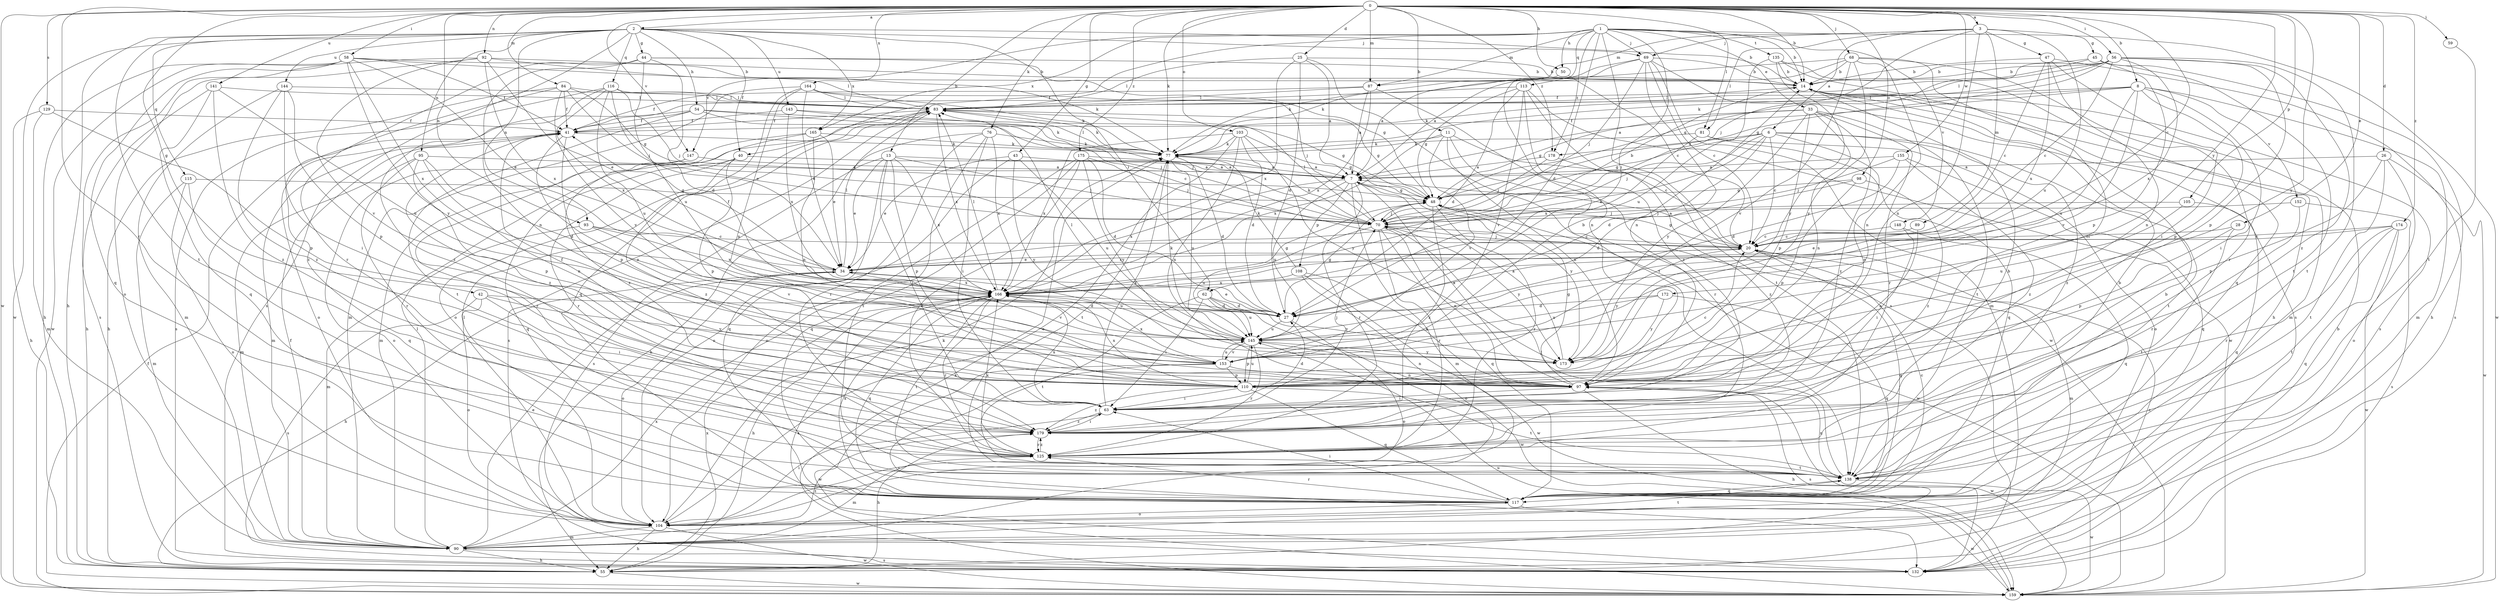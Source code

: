 strict digraph  {
0;
1;
2;
3;
6;
7;
8;
11;
13;
14;
20;
25;
26;
27;
28;
33;
34;
40;
41;
42;
43;
44;
45;
47;
48;
50;
54;
55;
56;
58;
59;
62;
63;
68;
69;
70;
76;
77;
81;
83;
84;
87;
89;
90;
92;
93;
95;
97;
98;
103;
104;
105;
108;
110;
113;
115;
116;
117;
125;
129;
132;
135;
138;
141;
143;
144;
145;
147;
148;
152;
153;
155;
159;
164;
165;
166;
172;
173;
174;
175;
178;
179;
0 -> 2  [label=a];
0 -> 3  [label=a];
0 -> 8  [label=b];
0 -> 11  [label=b];
0 -> 13  [label=b];
0 -> 14  [label=b];
0 -> 20  [label=c];
0 -> 25  [label=d];
0 -> 26  [label=d];
0 -> 28  [label=e];
0 -> 42  [label=g];
0 -> 43  [label=g];
0 -> 50  [label=h];
0 -> 56  [label=i];
0 -> 58  [label=i];
0 -> 59  [label=i];
0 -> 68  [label=j];
0 -> 76  [label=k];
0 -> 77  [label=k];
0 -> 81  [label=l];
0 -> 84  [label=m];
0 -> 87  [label=m];
0 -> 92  [label=n];
0 -> 93  [label=n];
0 -> 98  [label=o];
0 -> 103  [label=o];
0 -> 105  [label=p];
0 -> 125  [label=r];
0 -> 129  [label=s];
0 -> 141  [label=u];
0 -> 147  [label=v];
0 -> 155  [label=w];
0 -> 159  [label=w];
0 -> 164  [label=x];
0 -> 172  [label=y];
0 -> 173  [label=y];
0 -> 174  [label=z];
0 -> 175  [label=z];
0 -> 178  [label=z];
1 -> 14  [label=b];
1 -> 27  [label=d];
1 -> 33  [label=e];
1 -> 40  [label=f];
1 -> 50  [label=h];
1 -> 62  [label=i];
1 -> 69  [label=j];
1 -> 87  [label=m];
1 -> 113  [label=q];
1 -> 132  [label=s];
1 -> 135  [label=t];
1 -> 147  [label=v];
1 -> 148  [label=v];
1 -> 159  [label=w];
1 -> 165  [label=x];
1 -> 178  [label=z];
2 -> 14  [label=b];
2 -> 40  [label=f];
2 -> 44  [label=g];
2 -> 54  [label=h];
2 -> 55  [label=h];
2 -> 62  [label=i];
2 -> 69  [label=j];
2 -> 93  [label=n];
2 -> 95  [label=n];
2 -> 115  [label=q];
2 -> 116  [label=q];
2 -> 132  [label=s];
2 -> 138  [label=t];
2 -> 143  [label=u];
2 -> 144  [label=u];
2 -> 159  [label=w];
2 -> 165  [label=x];
3 -> 6  [label=a];
3 -> 45  [label=g];
3 -> 47  [label=g];
3 -> 69  [label=j];
3 -> 70  [label=j];
3 -> 81  [label=l];
3 -> 87  [label=m];
3 -> 89  [label=m];
3 -> 97  [label=n];
3 -> 145  [label=u];
6 -> 20  [label=c];
6 -> 27  [label=d];
6 -> 34  [label=e];
6 -> 48  [label=g];
6 -> 70  [label=j];
6 -> 97  [label=n];
6 -> 138  [label=t];
6 -> 178  [label=z];
6 -> 179  [label=z];
7 -> 48  [label=g];
7 -> 90  [label=m];
7 -> 108  [label=p];
7 -> 125  [label=r];
7 -> 145  [label=u];
7 -> 166  [label=x];
7 -> 173  [label=y];
8 -> 7  [label=a];
8 -> 63  [label=i];
8 -> 77  [label=k];
8 -> 83  [label=l];
8 -> 90  [label=m];
8 -> 110  [label=p];
8 -> 145  [label=u];
8 -> 152  [label=v];
8 -> 153  [label=v];
11 -> 20  [label=c];
11 -> 77  [label=k];
11 -> 97  [label=n];
11 -> 125  [label=r];
11 -> 153  [label=v];
11 -> 166  [label=x];
13 -> 7  [label=a];
13 -> 34  [label=e];
13 -> 63  [label=i];
13 -> 70  [label=j];
13 -> 110  [label=p];
13 -> 117  [label=q];
13 -> 132  [label=s];
13 -> 166  [label=x];
14 -> 83  [label=l];
14 -> 90  [label=m];
14 -> 132  [label=s];
20 -> 7  [label=a];
20 -> 34  [label=e];
20 -> 48  [label=g];
20 -> 70  [label=j];
20 -> 90  [label=m];
20 -> 117  [label=q];
20 -> 173  [label=y];
25 -> 7  [label=a];
25 -> 14  [label=b];
25 -> 27  [label=d];
25 -> 83  [label=l];
25 -> 138  [label=t];
25 -> 166  [label=x];
26 -> 7  [label=a];
26 -> 104  [label=o];
26 -> 110  [label=p];
26 -> 138  [label=t];
26 -> 159  [label=w];
27 -> 34  [label=e];
27 -> 48  [label=g];
27 -> 104  [label=o];
27 -> 145  [label=u];
28 -> 20  [label=c];
28 -> 110  [label=p];
28 -> 138  [label=t];
33 -> 41  [label=f];
33 -> 48  [label=g];
33 -> 97  [label=n];
33 -> 110  [label=p];
33 -> 125  [label=r];
33 -> 138  [label=t];
33 -> 173  [label=y];
33 -> 179  [label=z];
34 -> 20  [label=c];
34 -> 41  [label=f];
34 -> 55  [label=h];
34 -> 83  [label=l];
34 -> 104  [label=o];
34 -> 145  [label=u];
34 -> 153  [label=v];
34 -> 166  [label=x];
40 -> 7  [label=a];
40 -> 110  [label=p];
40 -> 117  [label=q];
40 -> 125  [label=r];
40 -> 179  [label=z];
41 -> 77  [label=k];
41 -> 90  [label=m];
41 -> 97  [label=n];
41 -> 110  [label=p];
41 -> 179  [label=z];
42 -> 27  [label=d];
42 -> 63  [label=i];
42 -> 104  [label=o];
42 -> 132  [label=s];
42 -> 153  [label=v];
43 -> 7  [label=a];
43 -> 34  [label=e];
43 -> 104  [label=o];
43 -> 145  [label=u];
43 -> 173  [label=y];
44 -> 14  [label=b];
44 -> 27  [label=d];
44 -> 48  [label=g];
44 -> 97  [label=n];
44 -> 125  [label=r];
44 -> 145  [label=u];
45 -> 14  [label=b];
45 -> 48  [label=g];
45 -> 55  [label=h];
45 -> 110  [label=p];
45 -> 138  [label=t];
47 -> 14  [label=b];
47 -> 20  [label=c];
47 -> 63  [label=i];
47 -> 97  [label=n];
47 -> 132  [label=s];
47 -> 166  [label=x];
48 -> 70  [label=j];
48 -> 125  [label=r];
48 -> 159  [label=w];
48 -> 179  [label=z];
50 -> 20  [label=c];
50 -> 97  [label=n];
54 -> 20  [label=c];
54 -> 41  [label=f];
54 -> 48  [label=g];
54 -> 70  [label=j];
54 -> 104  [label=o];
54 -> 138  [label=t];
55 -> 159  [label=w];
55 -> 166  [label=x];
56 -> 14  [label=b];
56 -> 20  [label=c];
56 -> 41  [label=f];
56 -> 48  [label=g];
56 -> 77  [label=k];
56 -> 83  [label=l];
56 -> 110  [label=p];
56 -> 138  [label=t];
56 -> 166  [label=x];
56 -> 179  [label=z];
58 -> 14  [label=b];
58 -> 34  [label=e];
58 -> 41  [label=f];
58 -> 55  [label=h];
58 -> 77  [label=k];
58 -> 117  [label=q];
58 -> 159  [label=w];
58 -> 166  [label=x];
58 -> 173  [label=y];
59 -> 138  [label=t];
62 -> 27  [label=d];
62 -> 63  [label=i];
62 -> 138  [label=t];
62 -> 145  [label=u];
62 -> 159  [label=w];
62 -> 173  [label=y];
63 -> 27  [label=d];
63 -> 70  [label=j];
63 -> 77  [label=k];
63 -> 166  [label=x];
63 -> 179  [label=z];
68 -> 7  [label=a];
68 -> 14  [label=b];
68 -> 63  [label=i];
68 -> 77  [label=k];
68 -> 97  [label=n];
68 -> 125  [label=r];
68 -> 153  [label=v];
68 -> 173  [label=y];
69 -> 7  [label=a];
69 -> 14  [label=b];
69 -> 20  [label=c];
69 -> 70  [label=j];
69 -> 77  [label=k];
69 -> 90  [label=m];
69 -> 97  [label=n];
69 -> 132  [label=s];
70 -> 14  [label=b];
70 -> 20  [label=c];
70 -> 77  [label=k];
70 -> 83  [label=l];
70 -> 97  [label=n];
70 -> 117  [label=q];
70 -> 125  [label=r];
70 -> 145  [label=u];
70 -> 173  [label=y];
76 -> 55  [label=h];
76 -> 63  [label=i];
76 -> 77  [label=k];
76 -> 125  [label=r];
76 -> 138  [label=t];
76 -> 166  [label=x];
77 -> 7  [label=a];
77 -> 27  [label=d];
77 -> 83  [label=l];
77 -> 138  [label=t];
77 -> 145  [label=u];
81 -> 77  [label=k];
81 -> 104  [label=o];
81 -> 117  [label=q];
81 -> 166  [label=x];
83 -> 41  [label=f];
83 -> 48  [label=g];
83 -> 77  [label=k];
83 -> 104  [label=o];
83 -> 132  [label=s];
83 -> 166  [label=x];
84 -> 41  [label=f];
84 -> 48  [label=g];
84 -> 55  [label=h];
84 -> 70  [label=j];
84 -> 83  [label=l];
84 -> 166  [label=x];
84 -> 179  [label=z];
87 -> 7  [label=a];
87 -> 41  [label=f];
87 -> 83  [label=l];
87 -> 159  [label=w];
87 -> 166  [label=x];
89 -> 20  [label=c];
89 -> 97  [label=n];
90 -> 34  [label=e];
90 -> 41  [label=f];
90 -> 55  [label=h];
90 -> 83  [label=l];
90 -> 132  [label=s];
90 -> 166  [label=x];
90 -> 179  [label=z];
92 -> 14  [label=b];
92 -> 34  [label=e];
92 -> 83  [label=l];
92 -> 104  [label=o];
92 -> 132  [label=s];
92 -> 153  [label=v];
92 -> 166  [label=x];
93 -> 20  [label=c];
93 -> 90  [label=m];
93 -> 153  [label=v];
93 -> 166  [label=x];
95 -> 7  [label=a];
95 -> 27  [label=d];
95 -> 90  [label=m];
95 -> 97  [label=n];
95 -> 110  [label=p];
95 -> 125  [label=r];
97 -> 7  [label=a];
97 -> 48  [label=g];
97 -> 55  [label=h];
97 -> 63  [label=i];
97 -> 132  [label=s];
97 -> 159  [label=w];
98 -> 27  [label=d];
98 -> 48  [label=g];
98 -> 110  [label=p];
98 -> 179  [label=z];
103 -> 27  [label=d];
103 -> 48  [label=g];
103 -> 77  [label=k];
103 -> 97  [label=n];
103 -> 104  [label=o];
103 -> 166  [label=x];
103 -> 173  [label=y];
104 -> 55  [label=h];
104 -> 63  [label=i];
104 -> 77  [label=k];
104 -> 83  [label=l];
104 -> 90  [label=m];
104 -> 138  [label=t];
104 -> 159  [label=w];
105 -> 70  [label=j];
105 -> 117  [label=q];
105 -> 145  [label=u];
108 -> 77  [label=k];
108 -> 97  [label=n];
108 -> 104  [label=o];
108 -> 159  [label=w];
108 -> 166  [label=x];
110 -> 20  [label=c];
110 -> 41  [label=f];
110 -> 63  [label=i];
110 -> 117  [label=q];
110 -> 138  [label=t];
110 -> 145  [label=u];
110 -> 166  [label=x];
110 -> 179  [label=z];
113 -> 27  [label=d];
113 -> 48  [label=g];
113 -> 83  [label=l];
113 -> 138  [label=t];
113 -> 153  [label=v];
113 -> 159  [label=w];
113 -> 179  [label=z];
115 -> 48  [label=g];
115 -> 90  [label=m];
115 -> 104  [label=o];
115 -> 117  [label=q];
116 -> 34  [label=e];
116 -> 70  [label=j];
116 -> 83  [label=l];
116 -> 132  [label=s];
116 -> 145  [label=u];
116 -> 153  [label=v];
116 -> 179  [label=z];
117 -> 14  [label=b];
117 -> 20  [label=c];
117 -> 63  [label=i];
117 -> 104  [label=o];
117 -> 125  [label=r];
117 -> 159  [label=w];
117 -> 166  [label=x];
125 -> 14  [label=b];
125 -> 90  [label=m];
125 -> 138  [label=t];
125 -> 166  [label=x];
125 -> 179  [label=z];
129 -> 41  [label=f];
129 -> 55  [label=h];
129 -> 90  [label=m];
129 -> 110  [label=p];
132 -> 14  [label=b];
132 -> 20  [label=c];
135 -> 14  [label=b];
135 -> 55  [label=h];
135 -> 117  [label=q];
135 -> 145  [label=u];
135 -> 173  [label=y];
138 -> 14  [label=b];
138 -> 70  [label=j];
138 -> 97  [label=n];
138 -> 117  [label=q];
138 -> 159  [label=w];
141 -> 55  [label=h];
141 -> 83  [label=l];
141 -> 117  [label=q];
141 -> 145  [label=u];
141 -> 179  [label=z];
143 -> 41  [label=f];
143 -> 70  [label=j];
143 -> 77  [label=k];
143 -> 166  [label=x];
144 -> 63  [label=i];
144 -> 83  [label=l];
144 -> 90  [label=m];
144 -> 110  [label=p];
144 -> 179  [label=z];
145 -> 77  [label=k];
145 -> 83  [label=l];
145 -> 97  [label=n];
145 -> 110  [label=p];
145 -> 125  [label=r];
145 -> 153  [label=v];
145 -> 173  [label=y];
147 -> 7  [label=a];
147 -> 104  [label=o];
147 -> 125  [label=r];
148 -> 20  [label=c];
148 -> 63  [label=i];
148 -> 117  [label=q];
152 -> 70  [label=j];
152 -> 125  [label=r];
152 -> 132  [label=s];
153 -> 14  [label=b];
153 -> 97  [label=n];
153 -> 110  [label=p];
153 -> 132  [label=s];
153 -> 145  [label=u];
153 -> 159  [label=w];
153 -> 166  [label=x];
155 -> 7  [label=a];
155 -> 27  [label=d];
155 -> 70  [label=j];
155 -> 117  [label=q];
155 -> 179  [label=z];
159 -> 41  [label=f];
159 -> 77  [label=k];
159 -> 145  [label=u];
164 -> 34  [label=e];
164 -> 70  [label=j];
164 -> 77  [label=k];
164 -> 83  [label=l];
164 -> 90  [label=m];
164 -> 97  [label=n];
164 -> 117  [label=q];
165 -> 34  [label=e];
165 -> 77  [label=k];
165 -> 90  [label=m];
165 -> 97  [label=n];
165 -> 179  [label=z];
166 -> 27  [label=d];
166 -> 48  [label=g];
166 -> 55  [label=h];
166 -> 83  [label=l];
166 -> 117  [label=q];
166 -> 125  [label=r];
166 -> 132  [label=s];
166 -> 138  [label=t];
172 -> 27  [label=d];
172 -> 117  [label=q];
172 -> 145  [label=u];
172 -> 173  [label=y];
173 -> 7  [label=a];
174 -> 20  [label=c];
174 -> 34  [label=e];
174 -> 117  [label=q];
174 -> 125  [label=r];
174 -> 138  [label=t];
174 -> 159  [label=w];
175 -> 7  [label=a];
175 -> 27  [label=d];
175 -> 70  [label=j];
175 -> 104  [label=o];
175 -> 117  [label=q];
175 -> 125  [label=r];
175 -> 173  [label=y];
178 -> 7  [label=a];
178 -> 70  [label=j];
178 -> 179  [label=z];
179 -> 55  [label=h];
179 -> 63  [label=i];
179 -> 125  [label=r];
}
